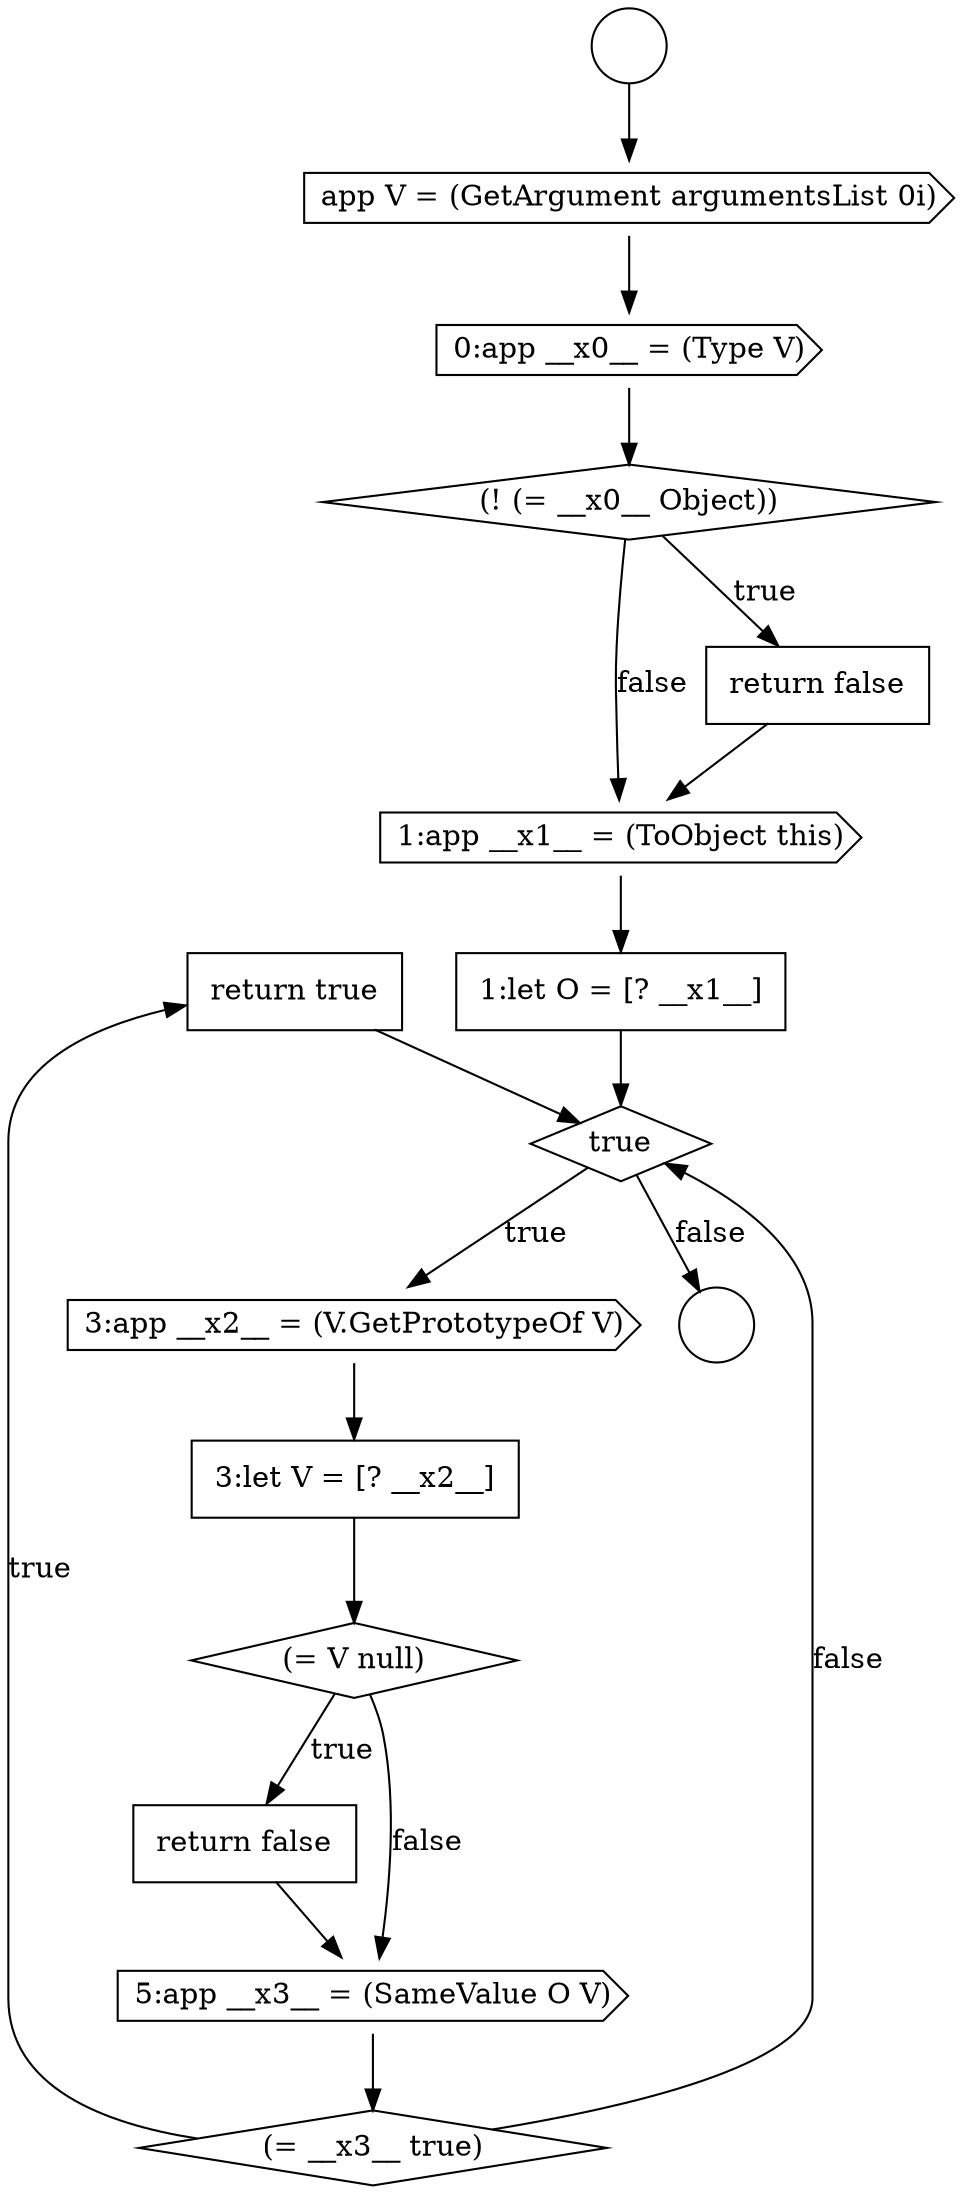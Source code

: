 digraph {
  node10785 [shape=none, margin=0, label=<<font color="black">
    <table border="0" cellborder="1" cellspacing="0" cellpadding="10">
      <tr><td align="left">return true</td></tr>
    </table>
  </font>> color="black" fillcolor="white" style=filled]
  node10780 [shape=none, margin=0, label=<<font color="black">
    <table border="0" cellborder="1" cellspacing="0" cellpadding="10">
      <tr><td align="left">3:let V = [? __x2__]</td></tr>
    </table>
  </font>> color="black" fillcolor="white" style=filled]
  node10784 [shape=diamond, label=<<font color="black">(= __x3__ true)</font>> color="black" fillcolor="white" style=filled]
  node10779 [shape=cds, label=<<font color="black">3:app __x2__ = (V.GetPrototypeOf V)</font>> color="black" fillcolor="white" style=filled]
  node10771 [shape=circle label=" " color="black" fillcolor="white" style=filled]
  node10776 [shape=cds, label=<<font color="black">1:app __x1__ = (ToObject this)</font>> color="black" fillcolor="white" style=filled]
  node10783 [shape=cds, label=<<font color="black">5:app __x3__ = (SameValue O V)</font>> color="black" fillcolor="white" style=filled]
  node10770 [shape=circle label=" " color="black" fillcolor="white" style=filled]
  node10778 [shape=diamond, label=<<font color="black">true</font>> color="black" fillcolor="white" style=filled]
  node10782 [shape=none, margin=0, label=<<font color="black">
    <table border="0" cellborder="1" cellspacing="0" cellpadding="10">
      <tr><td align="left">return false</td></tr>
    </table>
  </font>> color="black" fillcolor="white" style=filled]
  node10774 [shape=diamond, label=<<font color="black">(! (= __x0__ Object))</font>> color="black" fillcolor="white" style=filled]
  node10777 [shape=none, margin=0, label=<<font color="black">
    <table border="0" cellborder="1" cellspacing="0" cellpadding="10">
      <tr><td align="left">1:let O = [? __x1__]</td></tr>
    </table>
  </font>> color="black" fillcolor="white" style=filled]
  node10781 [shape=diamond, label=<<font color="black">(= V null)</font>> color="black" fillcolor="white" style=filled]
  node10773 [shape=cds, label=<<font color="black">0:app __x0__ = (Type V)</font>> color="black" fillcolor="white" style=filled]
  node10775 [shape=none, margin=0, label=<<font color="black">
    <table border="0" cellborder="1" cellspacing="0" cellpadding="10">
      <tr><td align="left">return false</td></tr>
    </table>
  </font>> color="black" fillcolor="white" style=filled]
  node10772 [shape=cds, label=<<font color="black">app V = (GetArgument argumentsList 0i)</font>> color="black" fillcolor="white" style=filled]
  node10776 -> node10777 [ color="black"]
  node10777 -> node10778 [ color="black"]
  node10779 -> node10780 [ color="black"]
  node10784 -> node10785 [label=<<font color="black">true</font>> color="black"]
  node10784 -> node10778 [label=<<font color="black">false</font>> color="black"]
  node10772 -> node10773 [ color="black"]
  node10773 -> node10774 [ color="black"]
  node10782 -> node10783 [ color="black"]
  node10781 -> node10782 [label=<<font color="black">true</font>> color="black"]
  node10781 -> node10783 [label=<<font color="black">false</font>> color="black"]
  node10774 -> node10775 [label=<<font color="black">true</font>> color="black"]
  node10774 -> node10776 [label=<<font color="black">false</font>> color="black"]
  node10775 -> node10776 [ color="black"]
  node10785 -> node10778 [ color="black"]
  node10770 -> node10772 [ color="black"]
  node10778 -> node10779 [label=<<font color="black">true</font>> color="black"]
  node10778 -> node10771 [label=<<font color="black">false</font>> color="black"]
  node10783 -> node10784 [ color="black"]
  node10780 -> node10781 [ color="black"]
}
